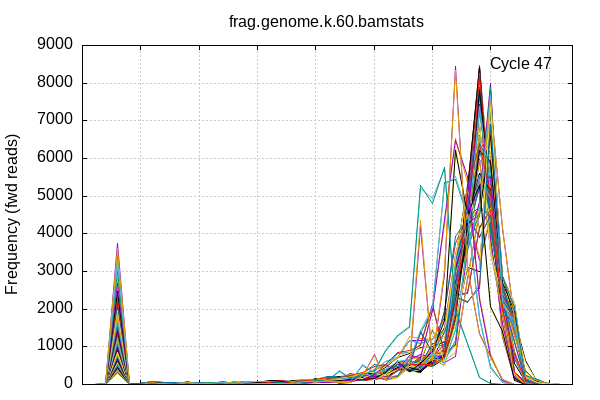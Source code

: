
            set terminal png size 600,400 truecolor
            set output "frag.genome.k.60/quals3.png"
            set grid xtics ytics y2tics back lc rgb "#cccccc"
            set multiplot
            
            set title "frag.genome.k.60.bamstats"
            set ylabel "Frequency (fwd reads)"
            set label "Cycle 47" at 34+1,8474
            unset xlabel
            set xrange [0:42]
            set format x ""
        plot '-' using 1:2 with lines t '','-' using 1:2 with lines t '','-' using 1:2 with lines t '','-' using 1:2 with lines t '','-' using 1:2 with lines t '','-' using 1:2 with lines t '','-' using 1:2 with lines t '','-' using 1:2 with lines t '','-' using 1:2 with lines t '','-' using 1:2 with lines t '','-' using 1:2 with lines t '','-' using 1:2 with lines t '','-' using 1:2 with lines t '','-' using 1:2 with lines t '','-' using 1:2 with lines t '','-' using 1:2 with lines t '','-' using 1:2 with lines t '','-' using 1:2 with lines t '','-' using 1:2 with lines t '','-' using 1:2 with lines t '','-' using 1:2 with lines t '','-' using 1:2 with lines t '','-' using 1:2 with lines t '','-' using 1:2 with lines t '','-' using 1:2 with lines t '','-' using 1:2 with lines t '','-' using 1:2 with lines t '','-' using 1:2 with lines t '','-' using 1:2 with lines t '','-' using 1:2 with lines t '','-' using 1:2 with lines t '','-' using 1:2 with lines t '','-' using 1:2 with lines t '','-' using 1:2 with lines t '','-' using 1:2 with lines t '','-' using 1:2 with lines t '','-' using 1:2 with lines t '','-' using 1:2 with lines t '','-' using 1:2 with lines t '','-' using 1:2 with lines t '','-' using 1:2 with lines t '','-' using 1:2 with lines t '','-' using 1:2 with lines t '','-' using 1:2 with lines t '','-' using 1:2 with lines t '','-' using 1:2 with lines t '','-' using 1:2 with lines t '','-' using 1:2 with lines t '','-' using 1:2 with lines t '','-' using 1:2 with lines t '','-' using 1:2 with lines t '','-' using 1:2 with lines t '','-' using 1:2 with lines t '','-' using 1:2 with lines t '','-' using 1:2 with lines t '','-' using 1:2 with lines t '','-' using 1:2 with lines t '','-' using 1:2 with lines t '','-' using 1:2 with lines t '','-' using 1:2 with lines t '','-' using 1:2 with lines t '','-' using 1:2 with lines t '','-' using 1:2 with lines t '','-' using 1:2 with lines t '','-' using 1:2 with lines t '','-' using 1:2 with lines t '','-' using 1:2 with lines t '','-' using 1:2 with lines t '','-' using 1:2 with lines t '','-' using 1:2 with lines t '','-' using 1:2 with lines t '','-' using 1:2 with lines t '','-' using 1:2 with lines t '','-' using 1:2 with lines t '','-' using 1:2 with lines t '','-' using 1:2 with lines t '','-' using 1:2 with lines t '','-' using 1:2 with lines t '','-' using 1:2 with lines t '','-' using 1:2 with lines t '','-' using 1:2 with lines t '','-' using 1:2 with lines t '','-' using 1:2 with lines t '','-' using 1:2 with lines t '','-' using 1:2 with lines t '','-' using 1:2 with lines t '','-' using 1:2 with lines t '','-' using 1:2 with lines t '','-' using 1:2 with lines t '','-' using 1:2 with lines t '','-' using 1:2 with lines t '','-' using 1:2 with lines t '','-' using 1:2 with lines t '','-' using 1:2 with lines t '','-' using 1:2 with lines t '','-' using 1:2 with lines t '','-' using 1:2 with lines t '','-' using 1:2 with lines t '','-' using 1:2 with lines t '','-' using 1:2 with lines t '','-' using 1:2 with lines t ''
1	0
2	0
3	3755
4	0
5	0
6	69
7	0
8	0
9	76
10	0
11	0
12	0
13	67
14	0
15	2
16	4
17	10
18	50
19	1
20	74
21	124
22	37
23	42
24	221
25	786
26	113
27	210
28	442
29	4195
30	645
31	2920
32	8440
33	3075
34	1366
35	741
36	128
37	0
38	0
39	0
40	0
41	0
end
1	0
2	2
3	3434
4	2
5	6
6	16
7	16
8	2
9	10
10	23
11	11
12	66
13	27
14	46
15	31
16	22
17	28
18	33
19	92
20	100
21	97
22	100
23	84
24	512
25	289
26	406
27	579
28	660
29	1348
30	1986
31	5354
32	5442
33	4452
34	1785
35	480
36	52
37	0
38	0
39	0
40	0
41	0
end
1	0
2	1
3	3105
4	9
5	5
6	17
7	12
8	18
9	10
10	23
11	43
12	17
13	17
14	22
15	17
16	28
17	48
18	14
19	73
20	88
21	108
22	374
23	167
24	282
25	353
26	889
27	1286
28	1515
29	5198
30	4929
31	5743
32	1901
33	1081
34	185
35	15
36	0
37	0
38	0
39	0
40	0
41	0
end
1	0
2	0
3	2803
4	2
5	0
6	22
7	11
8	14
9	18
10	31
11	34
12	15
13	15
14	35
15	32
16	25
17	45
18	31
19	62
20	55
21	50
22	85
23	121
24	138
25	255
26	507
27	383
28	761
29	696
30	1989
31	4246
32	6526
33	5352
34	2331
35	812
36	91
37	0
38	0
39	0
40	0
41	0
end
1	0
2	0
3	2560
4	0
5	1
6	29
7	7
8	18
9	25
10	32
11	27
12	7
13	12
14	28
15	31
16	16
17	65
18	51
19	63
20	36
21	96
22	98
23	102
24	175
25	143
26	282
27	610
28	368
29	606
30	805
31	1707
32	6321
33	4465
34	5195
35	1989
36	1487
37	136
38	0
39	0
40	0
41	0
end
1	0
2	0
3	2361
4	7
5	7
6	55
7	8
8	11
9	25
10	26
11	29
12	12
13	5
14	33
15	27
16	36
17	60
18	28
19	67
20	54
21	74
22	85
23	114
24	133
25	162
26	164
27	362
28	526
29	564
30	509
31	741
32	1902
33	5299
34	6245
35	4942
36	1974
37	827
38	119
39	0
40	0
41	0
end
1	0
2	0
3	2196
4	6
5	9
6	64
7	6
8	21
9	27
10	33
11	23
12	22
13	12
14	27
15	40
16	28
17	49
18	54
19	77
20	79
21	93
22	91
23	162
24	200
25	292
26	365
27	480
28	515
29	1392
30	841
31	1515
32	2303
33	2209
34	2550
35	6763
36	2875
37	2038
38	136
39	0
40	0
41	0
end
1	0
2	2
3	2061
4	2
5	5
6	80
7	9
8	23
9	27
10	17
11	30
12	23
13	21
14	53
15	30
16	31
17	84
18	18
19	72
20	77
21	100
22	103
23	139
24	130
25	320
26	217
27	427
28	500
29	591
30	1458
31	648
32	1670
33	3100
34	3005
35	7287
36	2854
37	2147
38	178
39	54
40	0
41	0
end
1	0
2	3
3	1934
4	2
5	1
6	51
7	12
8	20
9	29
10	26
11	24
12	18
13	14
14	39
15	37
16	26
17	57
18	47
19	46
20	78
21	67
22	84
23	151
24	123
25	158
26	167
27	228
28	527
29	544
30	692
31	584
32	748
33	2811
34	4561
35	7478
36	4137
37	1713
38	247
39	109
40	0
41	0
end
1	0
2	2
3	1829
4	2
5	3
6	68
7	9
8	30
9	40
10	30
11	32
12	27
13	34
14	48
15	38
16	32
17	55
18	72
19	46
20	79
21	79
22	146
23	127
24	133
25	202
26	127
27	375
28	690
29	400
30	741
31	584
32	1450
33	3547
34	4598
35	7806
36	2189
37	1668
38	184
39	71
40	0
41	0
end
1	0
2	5
3	1717
4	4
5	7
6	56
7	20
8	32
9	37
10	36
11	45
12	21
13	40
14	37
15	41
16	28
17	56
18	34
19	67
20	68
21	109
22	83
23	157
24	110
25	169
26	164
27	226
28	657
29	489
30	661
31	662
32	1091
33	3848
34	4525
35	7805
36	2378
37	1782
38	223
39	103
40	0
41	0
end
1	0
2	0
3	1600
4	5
5	3
6	64
7	13
8	31
9	29
10	35
11	24
12	20
13	27
14	36
15	27
16	35
17	62
18	39
19	55
20	75
21	81
22	107
23	112
24	122
25	203
26	173
27	216
28	699
29	377
30	538
31	786
32	1037
33	3668
34	4801
35	7861
36	2451
37	1843
38	218
39	120
40	0
41	0
end
1	0
2	0
3	1524
4	2
5	5
6	65
7	13
8	37
9	21
10	35
11	34
12	27
13	32
14	35
15	28
16	18
17	71
18	38
19	71
20	53
21	81
22	104
23	128
24	136
25	155
26	166
27	346
28	488
29	333
30	602
31	808
32	1815
33	4086
34	4601
35	6428
36	2841
37	2001
38	266
39	99
40	0
41	0
end
1	0
2	1
3	1441
4	5
5	12
6	76
7	18
8	35
9	32
10	34
11	29
12	46
13	30
14	57
15	41
16	51
17	87
18	51
19	105
20	120
21	202
22	203
23	238
24	301
25	535
26	482
27	823
28	862
29	1054
30	2132
31	804
32	2355
33	2419
34	4161
35	4667
36	2102
37	1728
38	186
39	68
40	0
41	0
end
1	0
2	4
3	1363
4	4
5	3
6	65
7	20
8	35
9	41
10	38
11	20
12	23
13	38
14	28
15	31
16	43
17	54
18	67
19	86
20	81
21	105
22	87
23	147
24	165
25	176
26	364
27	457
28	338
29	399
30	782
31	1974
32	3752
33	4492
34	3921
35	4470
36	2020
37	1648
38	192
39	60
40	0
41	0
end
1	0
2	1
3	1298
4	1
5	5
6	66
7	19
8	29
9	42
10	38
11	25
12	21
13	33
14	43
15	44
16	32
17	29
18	79
19	55
20	70
21	86
22	117
23	119
24	144
25	148
26	311
27	498
28	346
29	352
30	635
31	1390
32	3351
33	5254
34	4153
35	4643
36	2145
37	1753
38	154
39	64
40	0
41	0
end
1	0
2	15
3	1247
4	0
5	23
6	53
7	19
8	35
9	38
10	36
11	40
12	42
13	45
14	71
15	50
16	41
17	62
18	109
19	90
20	98
21	98
22	180
23	241
24	178
25	264
26	361
27	516
28	569
29	534
30	942
31	1520
32	3458
33	4596
34	3280
35	4380
36	2335
37	1803
38	180
39	44
40	0
41	0
end
1	0
2	6
3	1190
4	5
5	6
6	80
7	27
8	35
9	36
10	31
11	30
12	36
13	40
14	37
15	37
16	31
17	69
18	80
19	93
20	87
21	108
22	115
23	157
24	116
25	193
26	252
27	583
28	399
29	472
30	805
31	564
32	3203
33	4325
34	5557
35	4836
36	2085
37	1732
38	135
39	0
40	0
41	0
end
1	0
2	3
3	1131
4	1
5	3
6	66
7	17
8	24
9	36
10	55
11	20
12	15
13	52
14	46
15	35
16	38
17	49
18	80
19	66
20	56
21	123
22	119
23	129
24	123
25	182
26	235
27	649
28	339
29	570
30	708
31	660
32	3016
33	3875
34	5288
35	5190
36	2573
37	1736
38	217
39	68
40	0
41	0
end
1	0
2	0
3	1078
4	6
5	6
6	50
7	27
8	27
9	36
10	32
11	39
12	19
13	42
14	23
15	43
16	34
17	45
18	45
19	67
20	78
21	100
22	100
23	133
24	116
25	159
26	198
27	578
28	416
29	431
30	817
31	723
32	3006
33	4062
34	5496
35	5440
36	2219
37	1676
38	154
39	72
40	0
41	0
end
1	0
2	0
3	1018
4	6
5	6
6	59
7	16
8	37
9	27
10	34
11	20
12	17
13	48
14	39
15	41
16	51
17	55
18	59
19	55
20	75
21	83
22	126
23	94
24	152
25	149
26	223
27	512
28	380
29	379
30	652
31	768
32	2996
33	4404
34	5507
35	5144
36	2293
37	1806
38	190
39	72
40	0
41	0
end
1	0
2	0
3	978
4	3
5	6
6	53
7	19
8	23
9	32
10	35
11	20
12	21
13	39
14	36
15	27
16	38
17	48
18	52
19	39
20	81
21	101
22	102
23	117
24	109
25	147
26	184
27	529
28	364
29	380
30	643
31	817
32	3013
33	4215
34	5504
35	5134
36	2653
37	1756
38	192
39	83
40	0
41	0
end
1	0
2	32
3	1110
4	26
5	18
6	83
7	42
8	43
9	32
10	48
11	26
12	45
13	30
14	54
15	30
16	34
17	47
18	47
19	84
20	77
21	84
22	123
23	197
24	149
25	211
26	320
27	492
28	512
29	526
30	1089
31	1105
32	3193
33	4249
34	4677
35	4449
36	2355
37	1668
38	224
39	62
40	0
41	0
end
1	0
2	0
3	893
4	13
5	15
6	60
7	31
8	25
9	19
10	31
11	36
12	38
13	21
14	42
15	23
16	34
17	52
18	93
19	50
20	150
21	103
22	133
23	132
24	249
25	164
26	343
27	496
28	488
29	457
30	704
31	808
32	2832
33	3993
34	5401
35	4372
36	2869
37	1713
38	635
39	52
40	23
41	0
end
1	0
2	0
3	856
4	8
5	12
6	60
7	28
8	30
9	38
10	29
11	45
12	39
13	23
14	34
15	58
16	29
17	48
18	85
19	82
20	128
21	80
22	182
23	132
24	154
25	138
26	265
27	518
28	483
29	482
30	786
31	834
32	2877
33	4016
34	5592
35	5318
36	2388
37	1288
38	361
39	42
40	25
41	0
end
1	0
2	0
3	811
4	14
5	7
6	78
7	18
8	37
9	31
10	33
11	33
12	48
13	31
14	22
15	42
16	35
17	73
18	53
19	72
20	141
21	110
22	100
23	123
24	118
25	237
26	338
27	485
28	498
29	478
30	673
31	831
32	2915
33	4187
34	5433
35	5412
36	2411
37	1519
38	146
39	0
40	0
41	0
end
1	0
2	0
3	781
4	10
5	18
6	68
7	14
8	43
9	22
10	32
11	33
12	38
13	34
14	35
15	26
16	49
17	56
18	55
19	64
20	87
21	103
22	106
23	131
24	163
25	142
26	266
27	574
28	410
29	432
30	766
31	773
32	3017
33	4173
34	5506
35	5474
36	2369
37	1523
38	153
39	47
40	0
41	0
end
1	0
2	0
3	754
4	6
5	8
6	63
7	22
8	28
9	29
10	27
11	34
12	19
13	27
14	45
15	15
16	58
17	54
18	66
19	60
20	109
21	92
22	140
23	113
24	160
25	134
26	264
27	616
28	444
29	491
30	998
31	715
32	2871
33	3994
34	5326
35	5430
36	2581
37	1627
38	148
39	25
40	0
41	0
end
1	0
2	0
3	720
4	14
5	19
6	48
7	34
8	30
9	26
10	33
11	37
12	44
13	24
14	25
15	22
16	50
17	52
18	92
19	63
20	112
21	97
22	112
23	102
24	133
25	191
26	294
27	452
28	488
29	539
30	630
31	828
32	2349
33	3730
34	6256
35	5868
36	2417
37	1534
38	128
39	0
40	0
41	0
end
1	0
2	0
3	688
4	19
5	17
6	56
7	28
8	28
9	24
10	30
11	27
12	31
13	24
14	43
15	25
16	49
17	42
18	71
19	72
20	113
21	86
22	123
23	132
24	94
25	175
26	271
27	435
28	482
29	474
30	588
31	777
32	2335
33	4048
34	5931
35	6050
36	2619
37	1424
38	162
39	0
40	0
41	0
end
1	0
2	0
3	655
4	9
5	20
6	55
7	29
8	29
9	33
10	31
11	32
12	34
13	54
14	28
15	29
16	66
17	58
18	71
19	84
20	87
21	98
22	128
23	111
24	128
25	205
26	233
27	486
28	518
29	489
30	703
31	899
32	2447
33	3834
34	6519
35	5846
36	2285
37	1150
38	110
39	0
40	0
41	0
end
1	0
2	0
3	617
4	9
5	17
6	55
7	19
8	25
9	31
10	29
11	42
12	39
13	40
14	36
15	20
16	61
17	45
18	52
19	82
20	91
21	130
22	111
23	132
24	110
25	150
26	172
27	434
28	436
29	401
30	691
31	494
32	2448
33	3916
34	6312
35	6149
36	2625
37	1469
38	103
39	0
40	0
41	0
end
1	0
2	0
3	596
4	16
5	22
6	53
7	23
8	33
9	33
10	29
11	41
12	43
13	30
14	30
15	36
16	51
17	39
18	80
19	70
20	132
21	104
22	117
23	121
24	137
25	201
26	248
27	445
28	570
29	496
30	693
31	693
32	2355
33	3990
34	6567
35	6112
36	2464
37	867
38	56
39	0
40	0
41	0
end
1	0
2	0
3	559
4	11
5	25
6	59
7	27
8	26
9	29
10	32
11	28
12	39
13	31
14	37
15	28
16	60
17	65
18	92
19	64
20	93
21	114
22	167
23	97
24	152
25	167
26	274
27	462
28	521
29	523
30	627
31	737
32	2549
33	4082
34	7270
35	5111
36	2578
37	785
38	72
39	0
40	0
41	0
end
1	0
2	0
3	528
4	17
5	21
6	55
7	36
8	27
9	22
10	31
11	31
12	41
13	39
14	25
15	35
16	50
17	69
18	82
19	76
20	124
21	141
22	130
23	126
24	149
25	197
26	242
27	486
28	542
29	541
30	598
31	689
32	2543
33	3941
34	7267
35	5172
36	2671
37	788
38	61
39	0
40	0
41	0
end
1	0
2	0
3	502
4	11
5	26
6	60
7	27
8	39
9	18
10	29
11	38
12	49
13	40
14	25
15	54
16	53
17	49
18	62
19	87
20	110
21	90
22	124
23	124
24	123
25	227
26	235
27	489
28	456
29	570
30	796
31	694
32	2663
33	4307
34	7410
35	4925
36	2286
37	733
38	62
39	0
40	0
41	0
end
1	0
2	0
3	483
4	8
5	17
6	54
7	21
8	29
9	41
10	36
11	26
12	53
13	35
14	15
15	47
16	41
17	54
18	67
19	91
20	94
21	128
22	164
23	98
24	177
25	151
26	216
27	512
28	525
29	597
30	554
31	644
32	2677
33	3876
34	7729
35	5027
36	2658
37	587
38	61
39	0
40	0
41	0
end
1	0
2	0
3	451
4	22
5	24
6	50
7	29
8	36
9	34
10	31
11	35
12	41
13	50
14	28
15	58
16	47
17	77
18	84
19	121
20	99
21	135
22	157
23	177
24	155
25	206
26	332
27	578
28	485
29	711
30	641
31	976
32	2305
33	3930
34	8076
35	4489
36	2554
37	326
38	43
39	0
40	0
41	0
end
1	0
2	0
3	421
4	9
5	22
6	36
7	19
8	32
9	17
10	25
11	34
12	56
13	31
14	32
15	21
16	62
17	66
18	95
19	90
20	125
21	107
22	134
23	131
24	191
25	189
26	253
27	450
28	491
29	624
30	579
31	704
32	3141
33	4295
34	7867
35	4224
36	2625
37	324
38	71
39	0
40	0
41	0
end
1	0
2	0
3	402
4	16
5	38
6	49
7	40
8	29
9	36
10	39
11	34
12	43
13	35
14	31
15	61
16	103
17	95
18	72
19	119
20	114
21	141
22	223
23	190
24	305
25	284
26	445
27	721
28	832
29	989
30	1019
31	1135
32	2926
33	3925
34	6918
35	3557
36	2300
37	288
38	39
39	0
40	0
41	0
end
1	0
2	0
3	384
4	9
5	31
6	48
7	24
8	34
9	30
10	42
11	18
12	32
13	56
14	22
15	54
16	58
17	72
18	96
19	114
20	98
21	176
22	155
23	279
24	218
25	393
26	497
27	723
28	1161
29	1161
30	1192
31	1781
32	2781
33	4155
34	5970
35	3673
36	1854
37	202
38	0
39	0
40	0
41	0
end
1	0
2	0
3	367
4	8
5	18
6	45
7	19
8	24
9	23
10	52
11	20
12	44
13	49
14	26
15	65
16	60
17	59
18	91
19	138
20	144
21	153
22	191
23	244
24	274
25	341
26	604
27	722
28	1178
29	1093
30	1199
31	1448
32	2887
33	3665
34	6600
35	3575
36	1941
37	226
38	0
39	0
40	0
41	0
end
1	0
2	0
3	357
4	7
5	23
6	56
7	20
8	22
9	27
10	32
11	28
12	35
13	42
14	17
15	37
16	45
17	55
18	78
19	76
20	95
21	134
22	193
23	139
24	153
25	181
26	315
27	471
28	544
29	640
30	524
31	912
32	3335
33	4409
34	7935
35	4030
36	2372
37	254
38	0
39	0
40	0
41	0
end
1	0
2	0
3	337
4	5
5	17
6	43
7	23
8	29
9	28
10	28
11	39
12	42
13	34
14	27
15	31
16	63
17	78
18	63
19	102
20	97
21	101
22	168
23	203
24	238
25	227
26	282
27	532
28	657
29	728
30	781
31	1039
32	3379
33	4627
34	7840
35	3828
36	1644
37	233
38	0
39	0
40	0
41	0
end
1	0
2	0
3	323
4	7
5	15
6	45
7	31
8	32
9	23
10	22
11	25
12	39
13	30
14	22
15	37
16	42
17	64
18	69
19	98
20	85
21	94
22	128
23	156
24	169
25	178
26	303
27	490
28	523
29	641
30	539
31	927
32	2571
33	5226
34	8290
35	4254
36	1918
37	177
38	0
39	0
40	0
41	0
end
1	0
2	0
3	316
4	3
5	20
6	39
7	21
8	17
9	16
10	25
11	31
12	47
13	37
14	20
15	22
16	58
17	50
18	53
19	72
20	95
21	109
22	116
23	117
24	186
25	188
26	250
27	505
28	541
29	615
30	560
31	785
32	2452
33	4882
34	8217
35	4809
36	2064
37	255
38	0
39	0
40	0
41	0
end
1	0
2	0
3	314
4	9
5	15
6	34
7	24
8	27
9	28
10	19
11	22
12	50
13	23
14	19
15	39
16	46
17	49
18	87
19	69
20	121
21	124
22	112
23	135
24	200
25	206
26	287
27	462
28	473
29	644
30	518
31	930
32	2408
33	5059
34	8474
35	4430
36	1942
37	194
38	0
39	0
40	0
41	0
end
1	0
2	0
3	315
4	7
5	22
6	38
7	22
8	17
9	30
10	22
11	32
12	49
13	47
14	15
15	23
16	42
17	61
18	77
19	64
20	108
21	115
22	152
23	111
24	143
25	206
26	222
27	451
28	449
29	569
30	465
31	698
32	2519
33	4263
34	8412
35	5036
36	2491
37	300
38	0
39	0
40	0
41	0
end
1	0
2	0
3	307
4	9
5	16
6	46
7	31
8	21
9	33
10	19
11	20
12	48
13	48
14	29
15	25
16	40
17	59
18	77
19	83
20	87
21	141
22	128
23	128
24	190
25	255
26	302
27	510
28	518
29	688
30	639
31	965
32	2446
33	5163
34	8287
35	4812
36	1255
37	168
38	0
39	0
40	0
41	0
end
1	0
2	0
3	309
4	1
5	17
6	38
7	37
8	32
9	24
10	35
11	26
12	59
13	45
14	30
15	19
16	45
17	58
18	78
19	112
20	98
21	103
22	182
23	115
24	149
25	214
26	255
27	555
28	448
29	572
30	607
31	682
32	2157
33	4608
34	7743
35	5487
36	2332
37	321
38	0
39	0
40	0
41	0
end
1	0
2	0
3	304
4	4
5	17
6	47
7	26
8	19
9	23
10	29
11	27
12	47
13	47
14	15
15	25
16	42
17	49
18	80
19	111
20	108
21	130
22	180
23	129
24	142
25	224
26	280
27	579
28	483
29	613
30	551
31	670
32	2064
33	4704
34	7716
35	5515
36	2293
37	300
38	0
39	0
40	0
41	0
end
1	0
2	0
3	306
4	2
5	10
6	48
7	31
8	23
9	21
10	29
11	24
12	51
13	39
14	13
15	36
16	44
17	64
18	100
19	92
20	106
21	146
22	148
23	144
24	174
25	280
26	311
27	530
28	504
29	710
30	626
31	980
32	2293
33	5192
34	8337
35	4737
36	1270
37	172
38	0
39	0
40	0
41	0
end
1	0
2	0
3	303
4	10
5	11
6	47
7	29
8	26
9	20
10	28
11	29
12	57
13	41
14	15
15	25
16	39
17	71
18	77
19	75
20	105
21	118
22	146
23	122
24	167
25	188
26	240
27	501
28	433
29	556
30	519
31	753
32	2407
33	4278
34	8309
35	5043
36	2504
37	301
38	0
39	0
40	0
41	0
end
1	0
2	0
3	309
4	9
5	27
6	41
7	16
8	34
9	33
10	27
11	34
12	77
13	28
14	23
15	29
16	51
17	50
18	90
19	93
20	101
21	112
22	109
23	129
24	152
25	175
26	283
27	488
28	519
29	656
30	528
31	891
32	2436
33	5052
34	8429
35	4468
36	1913
37	181
38	0
39	0
40	0
41	0
end
1	0
2	0
3	316
4	7
5	15
6	50
7	19
8	32
9	16
10	27
11	33
12	42
13	41
14	20
15	32
16	53
17	59
18	66
19	59
20	99
21	106
22	114
23	110
24	167
25	172
26	274
27	478
28	464
29	582
30	579
31	797
32	2318
33	5061
34	8263
35	4827
36	2050
37	245
38	0
39	0
40	0
41	0
end
1	0
2	0
3	319
4	5
5	23
6	41
7	24
8	29
9	20
10	24
11	30
12	38
13	36
14	25
15	29
16	56
17	58
18	85
19	109
20	94
21	112
22	142
23	144
24	165
25	176
26	314
27	484
28	521
29	609
30	552
31	919
32	2503
33	5169
34	8406
35	4275
36	1900
37	157
38	0
39	0
40	0
41	0
end
1	0
2	0
3	324
4	13
5	22
6	61
7	18
8	32
9	27
10	24
11	42
12	42
13	29
14	34
15	33
16	65
17	90
18	79
19	91
20	112
21	99
22	165
23	195
24	235
25	219
26	270
27	576
28	671
29	795
30	722
31	1088
32	3277
33	4670
34	7770
35	3915
36	1582
37	206
38	0
39	0
40	0
41	0
end
1	0
2	0
3	337
4	8
5	20
6	52
7	26
8	22
9	22
10	32
11	36
12	43
13	46
14	22
15	46
16	52
17	71
18	87
19	90
20	69
21	142
22	180
23	144
24	144
25	218
26	340
27	523
28	550
29	640
30	490
31	935
32	3363
33	4441
34	7729
35	4061
36	2355
37	257
38	0
39	0
40	0
41	0
end
1	0
2	0
3	346
4	15
5	20
6	57
7	27
8	28
9	19
10	40
11	39
12	44
13	52
14	26
15	68
16	69
17	62
18	101
19	144
20	134
21	154
22	187
23	263
24	285
25	369
26	615
27	711
28	1176
29	1099
30	1228
31	1385
32	2879
33	3685
34	6593
35	3494
36	1946
37	233
38	0
39	0
40	0
41	0
end
1	0
2	0
3	367
4	13
5	30
6	45
7	40
8	29
9	21
10	52
11	31
12	41
13	46
14	30
15	55
16	34
17	61
18	80
19	118
20	128
21	194
22	138
23	271
24	233
25	386
26	496
27	686
28	1272
29	1224
30	1202
31	1733
32	2707
33	4144
34	5953
35	3611
36	1885
37	237
38	0
39	0
40	0
41	0
end
1	0
2	0
3	389
4	15
5	34
6	61
7	33
8	29
9	40
10	37
11	46
12	43
13	44
14	34
15	62
16	90
17	75
18	94
19	111
20	128
21	196
22	180
23	179
24	315
25	307
26	466
27	735
28	858
29	964
30	1023
31	1179
32	2920
33	3817
34	6946
35	3503
36	2311
37	296
38	33
39	0
40	0
41	0
end
1	0
2	0
3	412
4	7
5	28
6	64
7	28
8	31
9	31
10	26
11	43
12	38
13	32
14	35
15	36
16	52
17	61
18	78
19	88
20	115
21	130
22	121
23	110
24	171
25	220
26	282
27	446
28	474
29	632
30	591
31	745
32	3219
33	4294
34	7876
35	4188
36	2490
37	316
38	83
39	0
40	0
41	0
end
1	0
2	0
3	433
4	17
5	21
6	57
7	35
8	27
9	35
10	35
11	40
12	30
13	49
14	37
15	54
16	71
17	63
18	82
19	113
20	85
21	151
22	128
23	164
24	161
25	218
26	353
27	537
28	509
29	742
30	669
31	925
32	2305
33	3767
34	8267
35	4515
36	2540
37	327
38	31
39	0
40	0
41	0
end
1	0
2	0
3	463
4	11
5	21
6	60
7	28
8	37
9	33
10	29
11	38
12	45
13	40
14	22
15	49
16	38
17	57
18	65
19	99
20	82
21	113
22	155
23	114
24	184
25	141
26	214
27	497
28	508
29	589
30	570
31	701
32	2714
33	3746
34	7802
35	5069
36	2635
37	556
38	68
39	0
40	0
41	0
end
1	0
2	0
3	493
4	13
5	26
6	68
7	30
8	37
9	27
10	37
11	38
12	43
13	30
14	39
15	46
16	53
17	62
18	60
19	91
20	111
21	103
22	135
23	147
24	108
25	224
26	221
27	486
28	466
29	553
30	698
31	628
32	2718
33	4382
34	7429
35	4965
36	2254
37	698
38	74
39	0
40	0
41	0
end
1	0
2	0
3	522
4	11
5	22
6	56
7	29
8	26
9	31
10	20
11	39
12	51
13	33
14	36
15	31
16	53
17	74
18	87
19	89
20	107
21	113
22	132
23	146
24	138
25	185
26	245
27	484
28	562
29	526
30	591
31	660
32	2482
33	4016
34	7279
35	5242
36	2626
37	789
38	60
39	0
40	0
41	0
end
1	0
2	0
3	550
4	16
5	19
6	71
7	34
8	29
9	28
10	42
11	31
12	31
13	42
14	32
15	29
16	65
17	61
18	77
19	67
20	112
21	103
22	157
23	102
24	157
25	180
26	260
27	442
28	539
29	570
30	534
31	759
32	2566
33	4004
34	7387
35	5138
36	2549
37	750
38	60
39	0
40	0
41	0
end
1	0
2	0
3	571
4	15
5	22
6	59
7	22
8	33
9	29
10	22
11	36
12	51
13	30
14	33
15	41
16	83
17	34
18	82
19	88
20	103
21	132
22	126
23	160
24	121
25	146
26	225
27	445
28	575
29	487
30	641
31	723
32	2434
33	3996
34	6582
35	6112
36	2463
37	802
38	69
39	0
40	0
41	0
end
1	0
2	0
3	591
4	9
5	21
6	59
7	21
8	39
9	33
10	29
11	39
12	35
13	33
14	34
15	18
16	58
17	49
18	54
19	94
20	81
21	136
22	101
23	112
24	110
25	165
26	182
27	447
28	487
29	401
30	707
31	505
32	2336
33	3974
34	6306
35	6211
36	2556
37	1411
38	149
39	0
40	0
41	0
end
1	0
2	0
3	609
4	9
5	14
6	50
7	32
8	31
9	28
10	34
11	33
12	32
13	43
14	18
15	32
16	59
17	53
18	82
19	100
20	106
21	97
22	121
23	102
24	170
25	223
26	257
27	463
28	501
29	510
30	692
31	899
32	2512
33	3987
34	6386
35	5850
36	2256
37	1116
38	86
39	0
40	0
41	0
end
1	0
2	0
3	643
4	14
5	15
6	59
7	23
8	28
9	27
10	34
11	45
12	34
13	39
14	46
15	29
16	37
17	48
18	84
19	57
20	110
21	103
22	123
23	142
24	110
25	171
26	277
27	413
28	460
29	498
30	600
31	757
32	2244
33	4089
34	6160
35	5935
36	2626
37	1392
38	121
39	0
40	0
41	0
end
1	0
2	0
3	672
4	13
5	20
6	54
7	21
8	32
9	27
10	38
11	38
12	34
13	26
14	37
15	29
16	65
17	39
18	101
19	71
20	104
21	103
22	117
23	120
24	124
25	174
26	293
27	462
28	499
29	473
30	601
31	853
32	2314
33	3880
34	6205
35	5932
36	2373
37	1521
38	128
39	0
40	0
41	0
end
1	0
2	0
3	717
4	14
5	16
6	59
7	33
8	28
9	29
10	42
11	41
12	36
13	39
14	45
15	15
16	47
17	63
18	66
19	75
20	102
21	111
22	140
23	110
24	138
25	147
26	264
27	523
28	429
29	468
30	917
31	709
32	2942
33	4150
34	5212
35	5529
36	2528
37	1672
38	123
39	14
40	0
41	0
end
1	0
2	0
3	753
4	5
5	12
6	57
7	18
8	39
9	24
10	28
11	52
12	34
13	40
14	41
15	29
16	46
17	53
18	82
19	79
20	81
21	101
22	116
23	117
24	125
25	146
26	295
27	567
28	389
29	409
30	709
31	783
32	2916
33	4269
34	5607
35	5518
36	2361
37	1471
38	168
39	53
40	0
41	0
end
1	0
2	0
3	792
4	11
5	16
6	67
7	27
8	36
9	28
10	41
11	36
12	44
13	35
14	25
15	36
16	51
17	67
18	60
19	80
20	129
21	116
22	117
23	125
24	107
25	221
26	318
27	494
28	484
29	464
30	713
31	835
32	2968
33	4296
34	5381
35	5460
36	2271
37	1515
38	127
39	0
40	0
41	0
end
1	0
2	0
3	825
4	10
5	13
6	62
7	19
8	30
9	25
10	35
11	42
12	27
13	28
14	26
15	48
16	58
17	43
18	87
19	75
20	107
21	107
22	131
23	124
24	169
25	127
26	271
27	499
28	416
29	501
30	868
31	840
32	2942
33	4164
34	5528
35	5260
36	2374
37	1302
38	345
39	46
40	19
41	0
end
1	0
2	0
3	853
4	10
5	20
6	60
7	17
8	28
9	24
10	40
11	36
12	34
13	19
14	30
15	39
16	40
17	57
18	92
19	51
20	136
21	81
22	132
23	144
24	224
25	146
26	312
27	467
28	454
29	493
30	770
31	823
32	2974
33	3983
34	5492
35	4432
36	2810
37	1620
38	584
39	47
40	19
41	0
end
1	0
2	19
3	1051
4	28
5	18
6	77
7	44
8	42
9	26
10	31
11	38
12	43
13	32
14	43
15	46
16	28
17	52
18	35
19	66
20	78
21	78
22	136
23	191
24	130
25	231
26	291
27	524
28	546
29	494
30	1098
31	1020
32	3228
33	4403
34	4737
35	4499
36	2295
37	1621
38	219
39	55
40	0
41	0
end
1	0
2	0
3	944
4	6
5	3
6	55
7	27
8	24
9	23
10	38
11	20
12	13
13	36
14	35
15	32
16	40
17	52
18	54
19	39
20	77
21	92
22	106
23	133
24	113
25	144
26	190
27	546
28	410
29	378
30	588
31	765
32	3017
33	4263
34	5518
35	5206
36	2595
37	1753
38	182
39	76
40	0
41	0
end
1	0
2	0
3	990
4	4
5	7
6	64
7	23
8	19
9	36
10	40
11	41
12	19
13	47
14	36
15	24
16	63
17	61
18	83
19	48
20	81
21	80
22	135
23	78
24	138
25	146
26	249
27	534
28	374
29	324
30	632
31	779
32	3032
33	4346
34	5601
35	5146
36	2365
37	1700
38	181
39	67
40	0
41	0
end
1	0
2	0
3	1043
4	8
5	9
6	64
7	28
8	32
9	33
10	44
11	27
12	24
13	36
14	35
15	44
16	34
17	38
18	59
19	74
20	62
21	101
22	114
23	139
24	117
25	178
26	211
27	526
28	422
29	388
30	777
31	711
32	3115
33	4080
34	5517
35	5491
36	2099
37	1736
38	105
39	72
40	0
41	0
end
1	0
2	6
3	1090
4	7
5	3
6	78
7	18
8	28
9	42
10	38
11	24
12	27
13	43
14	43
15	30
16	24
17	50
18	62
19	74
20	61
21	124
22	129
23	118
24	157
25	182
26	259
27	628
28	357
29	544
30	752
31	655
32	2993
33	3928
34	5312
35	5131
36	2580
37	1711
38	193
39	92
40	0
41	0
end
1	0
2	2
3	1132
4	9
5	1
6	81
7	31
8	30
9	40
10	43
11	22
12	35
13	34
14	31
15	31
16	27
17	52
18	59
19	87
20	79
21	115
22	161
23	150
24	131
25	207
26	271
27	572
28	420
29	482
30	856
31	578
32	3224
33	4223
34	5539
35	4928
36	2097
37	1661
38	152
39	0
40	0
41	0
end
1	0
2	14
3	1209
4	0
5	13
6	84
7	20
8	31
9	42
10	41
11	56
12	45
13	37
14	67
15	44
16	50
17	58
18	87
19	109
20	107
21	114
22	150
23	237
24	169
25	280
26	360
27	552
28	548
29	521
30	988
31	1460
32	3427
33	4541
34	3403
35	4422
36	2321
37	1743
38	197
39	46
40	0
41	0
end
1	0
2	5
3	1262
4	7
5	4
6	77
7	16
8	26
9	28
10	39
11	18
12	26
13	43
14	37
15	41
16	29
17	42
18	58
19	60
20	64
21	104
22	98
23	145
24	148
25	146
26	269
27	507
28	323
29	388
30	754
31	1347
32	3382
33	5185
34	4117
35	4672
36	2141
37	1729
38	186
39	70
40	0
41	0
end
1	0
2	1
3	1311
4	9
5	5
6	63
7	20
8	33
9	34
10	42
11	16
12	23
13	49
14	31
15	43
16	40
17	51
18	64
19	80
20	88
21	113
22	104
23	149
24	153
25	177
26	341
27	534
28	353
29	441
30	806
31	1946
32	3917
33	4394
34	3897
35	4499
36	2002
37	1554
38	162
39	48
40	0
41	0
end
1	0
2	1
3	1387
4	4
5	3
6	80
7	17
8	33
9	42
10	39
11	26
12	34
13	31
14	48
15	48
16	64
17	118
18	56
19	104
20	146
21	187
22	183
23	231
24	331
25	485
26	523
27	851
28	903
29	1045
30	2094
31	829
32	2362
33	2440
34	4140
35	4659
36	2040
37	1763
38	178
39	68
40	0
41	0
end
1	0
2	0
3	1444
4	11
5	7
6	62
7	24
8	19
9	26
10	38
11	29
12	21
13	27
14	40
15	38
16	40
17	62
18	44
19	84
20	56
21	87
22	107
23	113
24	120
25	210
26	164
27	374
28	461
29	373
30	637
31	756
32	1769
33	4271
34	4519
35	6605
36	2703
37	1935
38	235
39	82
40	0
41	0
end
1	0
2	0
3	1522
4	10
5	2
6	64
7	9
8	30
9	26
10	39
11	26
12	26
13	39
14	32
15	27
16	36
17	74
18	43
19	49
20	84
21	83
22	99
23	104
24	106
25	203
26	162
27	201
28	669
29	414
30	579
31	826
32	1055
33	3608
34	4869
35	7995
36	2379
37	1760
38	217
39	126
40	0
41	0
end
1	0
2	6
3	1626
4	2
5	2
6	67
7	16
8	33
9	45
10	36
11	34
12	16
13	41
14	51
15	39
16	38
17	69
18	49
19	86
20	68
21	109
22	95
23	154
24	114
25	180
26	148
27	221
28	651
29	474
30	680
31	631
32	1163
33	3884
34	4465
35	7847
36	2369
37	1720
38	242
39	122
40	0
41	0
end
1	0
2	3
3	1734
4	5
5	4
6	60
7	16
8	26
9	48
10	39
11	29
12	28
13	26
14	42
15	37
16	32
17	71
18	67
19	56
20	80
21	68
22	142
23	153
24	128
25	190
26	167
27	353
28	691
29	411
30	800
31	568
32	1472
33	3660
34	4727
35	7678
36	2165
37	1555
38	200
39	62
40	0
41	0
end
1	0
2	0
3	1835
4	2
5	0
6	60
7	13
8	26
9	31
10	29
11	32
12	24
13	11
14	48
15	43
16	23
17	50
18	39
19	40
20	69
21	55
22	79
23	120
24	129
25	178
26	186
27	176
28	474
29	556
30	656
31	638
32	857
33	2771
34	4624
35	7491
36	4179
37	1719
38	218
39	112
40	0
41	0
end
1	0
2	1
3	1970
4	1
5	4
6	61
7	3
8	12
9	30
10	29
11	23
12	26
13	20
14	52
15	44
16	22
17	63
18	32
19	81
20	90
21	89
22	120
23	139
24	166
25	301
26	249
27	404
28	472
29	603
30	1491
31	610
32	1610
33	3172
34	3029
35	7371
36	2828
37	2147
38	173
39	55
40	0
41	0
end
1	0
2	0
3	2113
4	6
5	4
6	56
7	11
8	15
9	28
10	30
11	24
12	26
13	20
14	41
15	57
16	17
17	46
18	59
19	75
20	83
21	86
22	92
23	145
24	200
25	294
26	388
27	473
28	518
29	1410
30	837
31	1387
32	2328
33	2166
34	2626
35	6896
36	2848
37	2044
38	144
39	0
40	0
41	0
end
1	0
2	0
3	2290
4	6
5	6
6	48
7	10
8	18
9	24
10	35
11	32
12	18
13	14
14	49
15	43
16	44
17	54
18	28
19	76
20	48
21	82
22	82
23	119
24	127
25	176
26	144
27	375
28	530
29	529
30	524
31	722
32	1840
33	5207
34	6377
35	5047
36	1954
37	800
38	115
39	0
40	0
41	0
end
1	0
2	0
3	2460
4	0
5	0
6	46
7	14
8	14
9	24
10	30
11	16
12	6
13	12
14	30
15	41
16	29
17	73
18	40
19	61
20	48
21	82
22	112
23	126
24	135
25	170
26	324
27	615
28	357
29	554
30	873
31	1688
32	6218
33	4505
34	5285
35	2073
36	1413
37	119
38	0
39	0
40	0
41	0
end
1	0
2	0
3	2686
4	3
5	0
6	24
7	12
8	13
9	24
10	36
11	26
12	13
13	10
14	32
15	37
16	24
17	49
18	29
19	53
20	65
21	58
22	73
23	115
24	123
25	270
26	526
27	364
28	761
29	707
30	1974
31	4387
32	6468
33	5513
34	2266
35	750
36	102
37	0
38	0
39	0
40	0
41	0
end
1	0
2	2
3	2987
4	2
5	4
6	20
7	19
8	19
9	15
10	38
11	42
12	23
13	13
14	22
15	12
16	33
17	59
18	8
19	63
20	95
21	104
22	357
23	149
24	273
25	369
26	892
27	1296
28	1533
29	5282
30	4812
31	5763
32	1988
33	1100
34	177
35	22
36	0
37	0
38	0
39	0
40	0
41	0
end
1	0
2	3
3	3287
4	2
5	12
6	10
7	17
8	0
9	8
10	20
11	14
12	63
13	31
14	41
15	31
16	30
17	32
18	36
19	85
20	78
21	91
22	79
23	92
24	518
25	315
26	401
27	599
28	668
29	1424
30	2043
31	5281
32	5534
33	4512
34	1754
35	433
36	49
37	0
38	0
39	0
40	0
41	0
end
1	0
2	0
3	3616
4	0
5	0
6	57
7	0
8	0
9	63
10	0
11	0
12	0
13	83
14	0
15	2
16	0
17	11
18	48
19	0
20	57
21	111
22	49
23	45
24	239
25	775
26	105
27	196
28	521
29	4352
30	602
31	3053
32	8334
33	3105
34	1316
35	725
36	128
37	0
38	0
39	0
40	0
41	0
end
1	0
2	0
3	0
4	0
5	0
6	0
7	0
8	0
9	0
10	0
11	0
12	0
13	0
14	0
15	0
16	0
17	0
18	0
19	0
20	0
21	0
22	0
23	0
24	0
25	0
26	0
27	0
28	0
29	0
30	0
31	0
32	0
33	0
34	0
35	0
36	0
37	0
38	0
39	0
40	0
41	0
end
